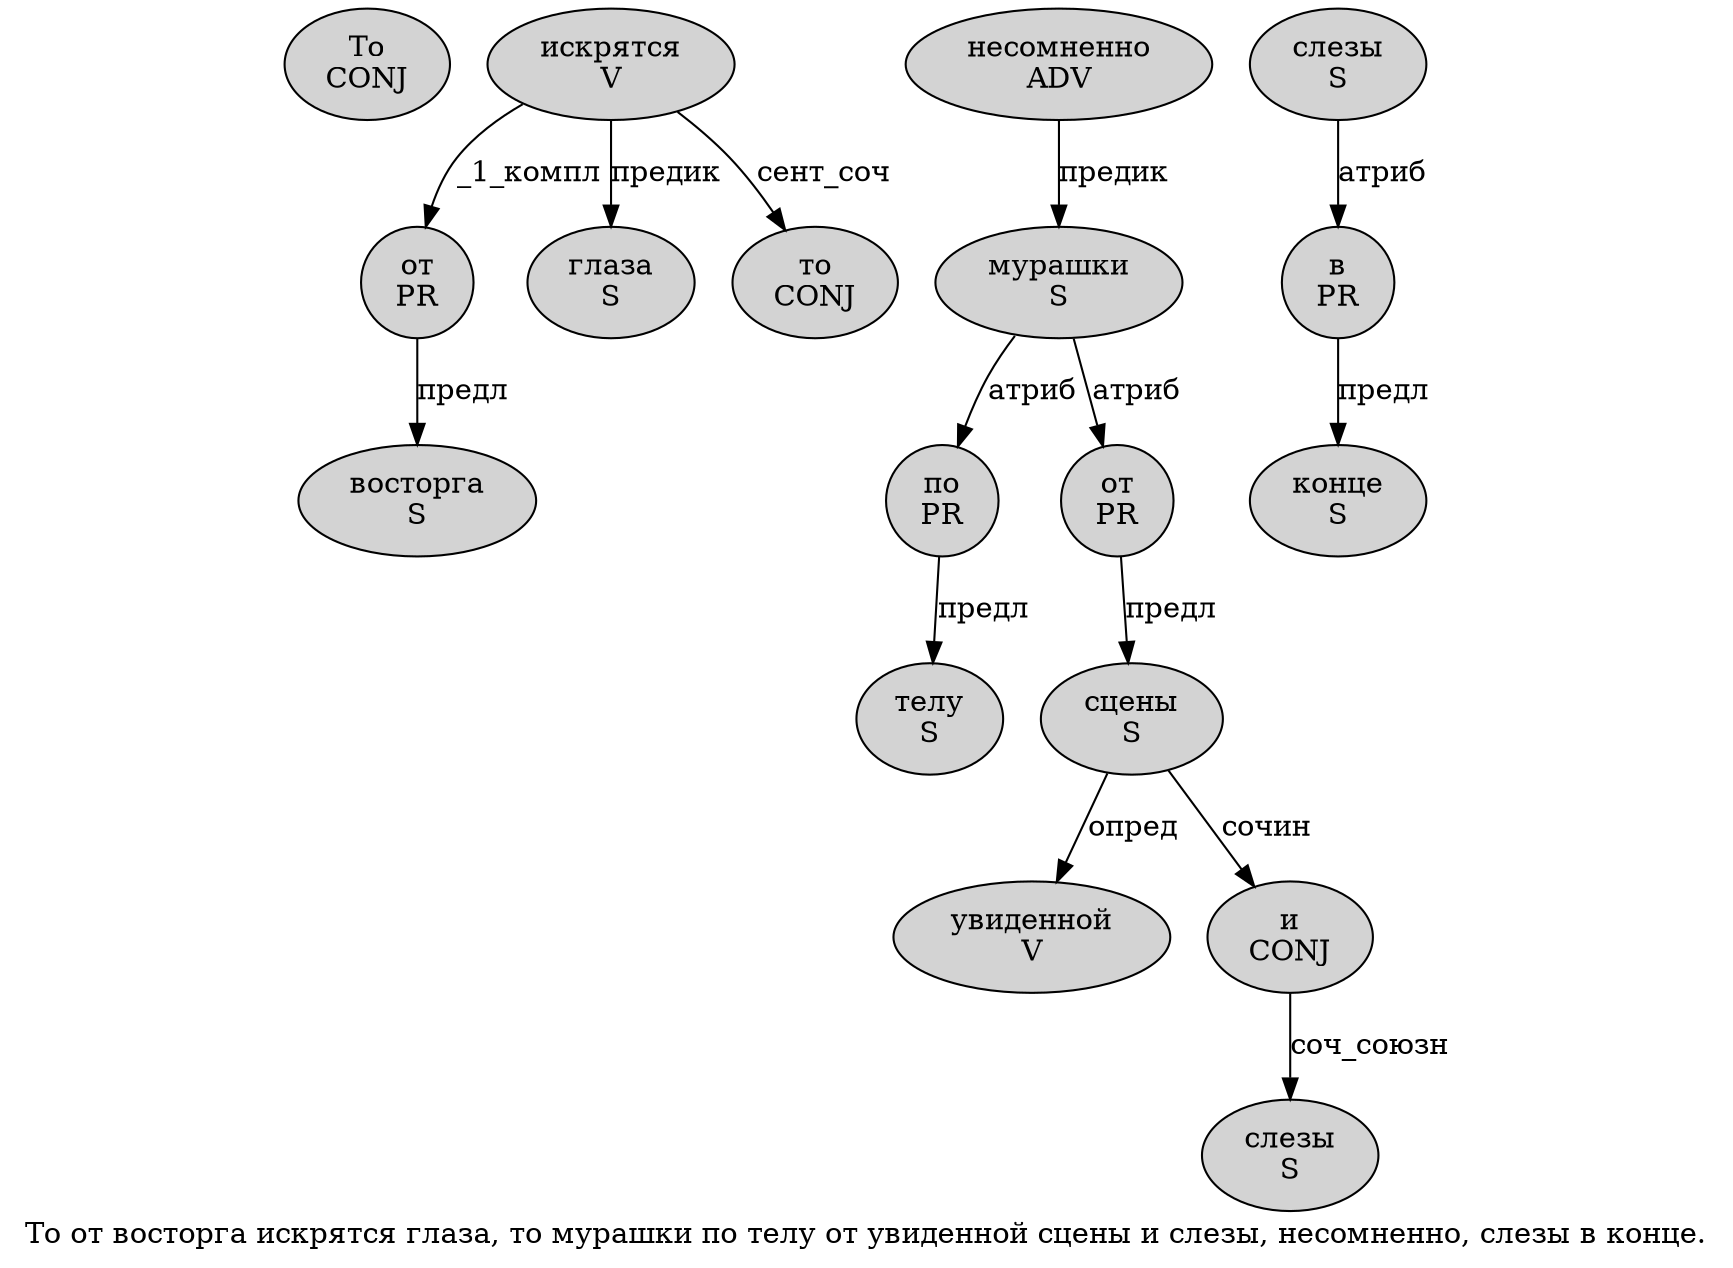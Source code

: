 digraph SENTENCE_1827 {
	graph [label="То от восторга искрятся глаза, то мурашки по телу от увиденной сцены и слезы, несомненно, слезы в конце."]
	node [style=filled]
		0 [label="То
CONJ" color="" fillcolor=lightgray penwidth=1 shape=ellipse]
		1 [label="от
PR" color="" fillcolor=lightgray penwidth=1 shape=ellipse]
		2 [label="восторга
S" color="" fillcolor=lightgray penwidth=1 shape=ellipse]
		3 [label="искрятся
V" color="" fillcolor=lightgray penwidth=1 shape=ellipse]
		4 [label="глаза
S" color="" fillcolor=lightgray penwidth=1 shape=ellipse]
		6 [label="то
CONJ" color="" fillcolor=lightgray penwidth=1 shape=ellipse]
		7 [label="мурашки
S" color="" fillcolor=lightgray penwidth=1 shape=ellipse]
		8 [label="по
PR" color="" fillcolor=lightgray penwidth=1 shape=ellipse]
		9 [label="телу
S" color="" fillcolor=lightgray penwidth=1 shape=ellipse]
		10 [label="от
PR" color="" fillcolor=lightgray penwidth=1 shape=ellipse]
		11 [label="увиденной
V" color="" fillcolor=lightgray penwidth=1 shape=ellipse]
		12 [label="сцены
S" color="" fillcolor=lightgray penwidth=1 shape=ellipse]
		13 [label="и
CONJ" color="" fillcolor=lightgray penwidth=1 shape=ellipse]
		14 [label="слезы
S" color="" fillcolor=lightgray penwidth=1 shape=ellipse]
		16 [label="несомненно
ADV" color="" fillcolor=lightgray penwidth=1 shape=ellipse]
		18 [label="слезы
S" color="" fillcolor=lightgray penwidth=1 shape=ellipse]
		19 [label="в
PR" color="" fillcolor=lightgray penwidth=1 shape=ellipse]
		20 [label="конце
S" color="" fillcolor=lightgray penwidth=1 shape=ellipse]
			10 -> 12 [label="предл"]
			19 -> 20 [label="предл"]
			18 -> 19 [label="атриб"]
			12 -> 11 [label="опред"]
			12 -> 13 [label="сочин"]
			16 -> 7 [label="предик"]
			1 -> 2 [label="предл"]
			8 -> 9 [label="предл"]
			7 -> 8 [label="атриб"]
			7 -> 10 [label="атриб"]
			13 -> 14 [label="соч_союзн"]
			3 -> 1 [label="_1_компл"]
			3 -> 4 [label="предик"]
			3 -> 6 [label="сент_соч"]
}